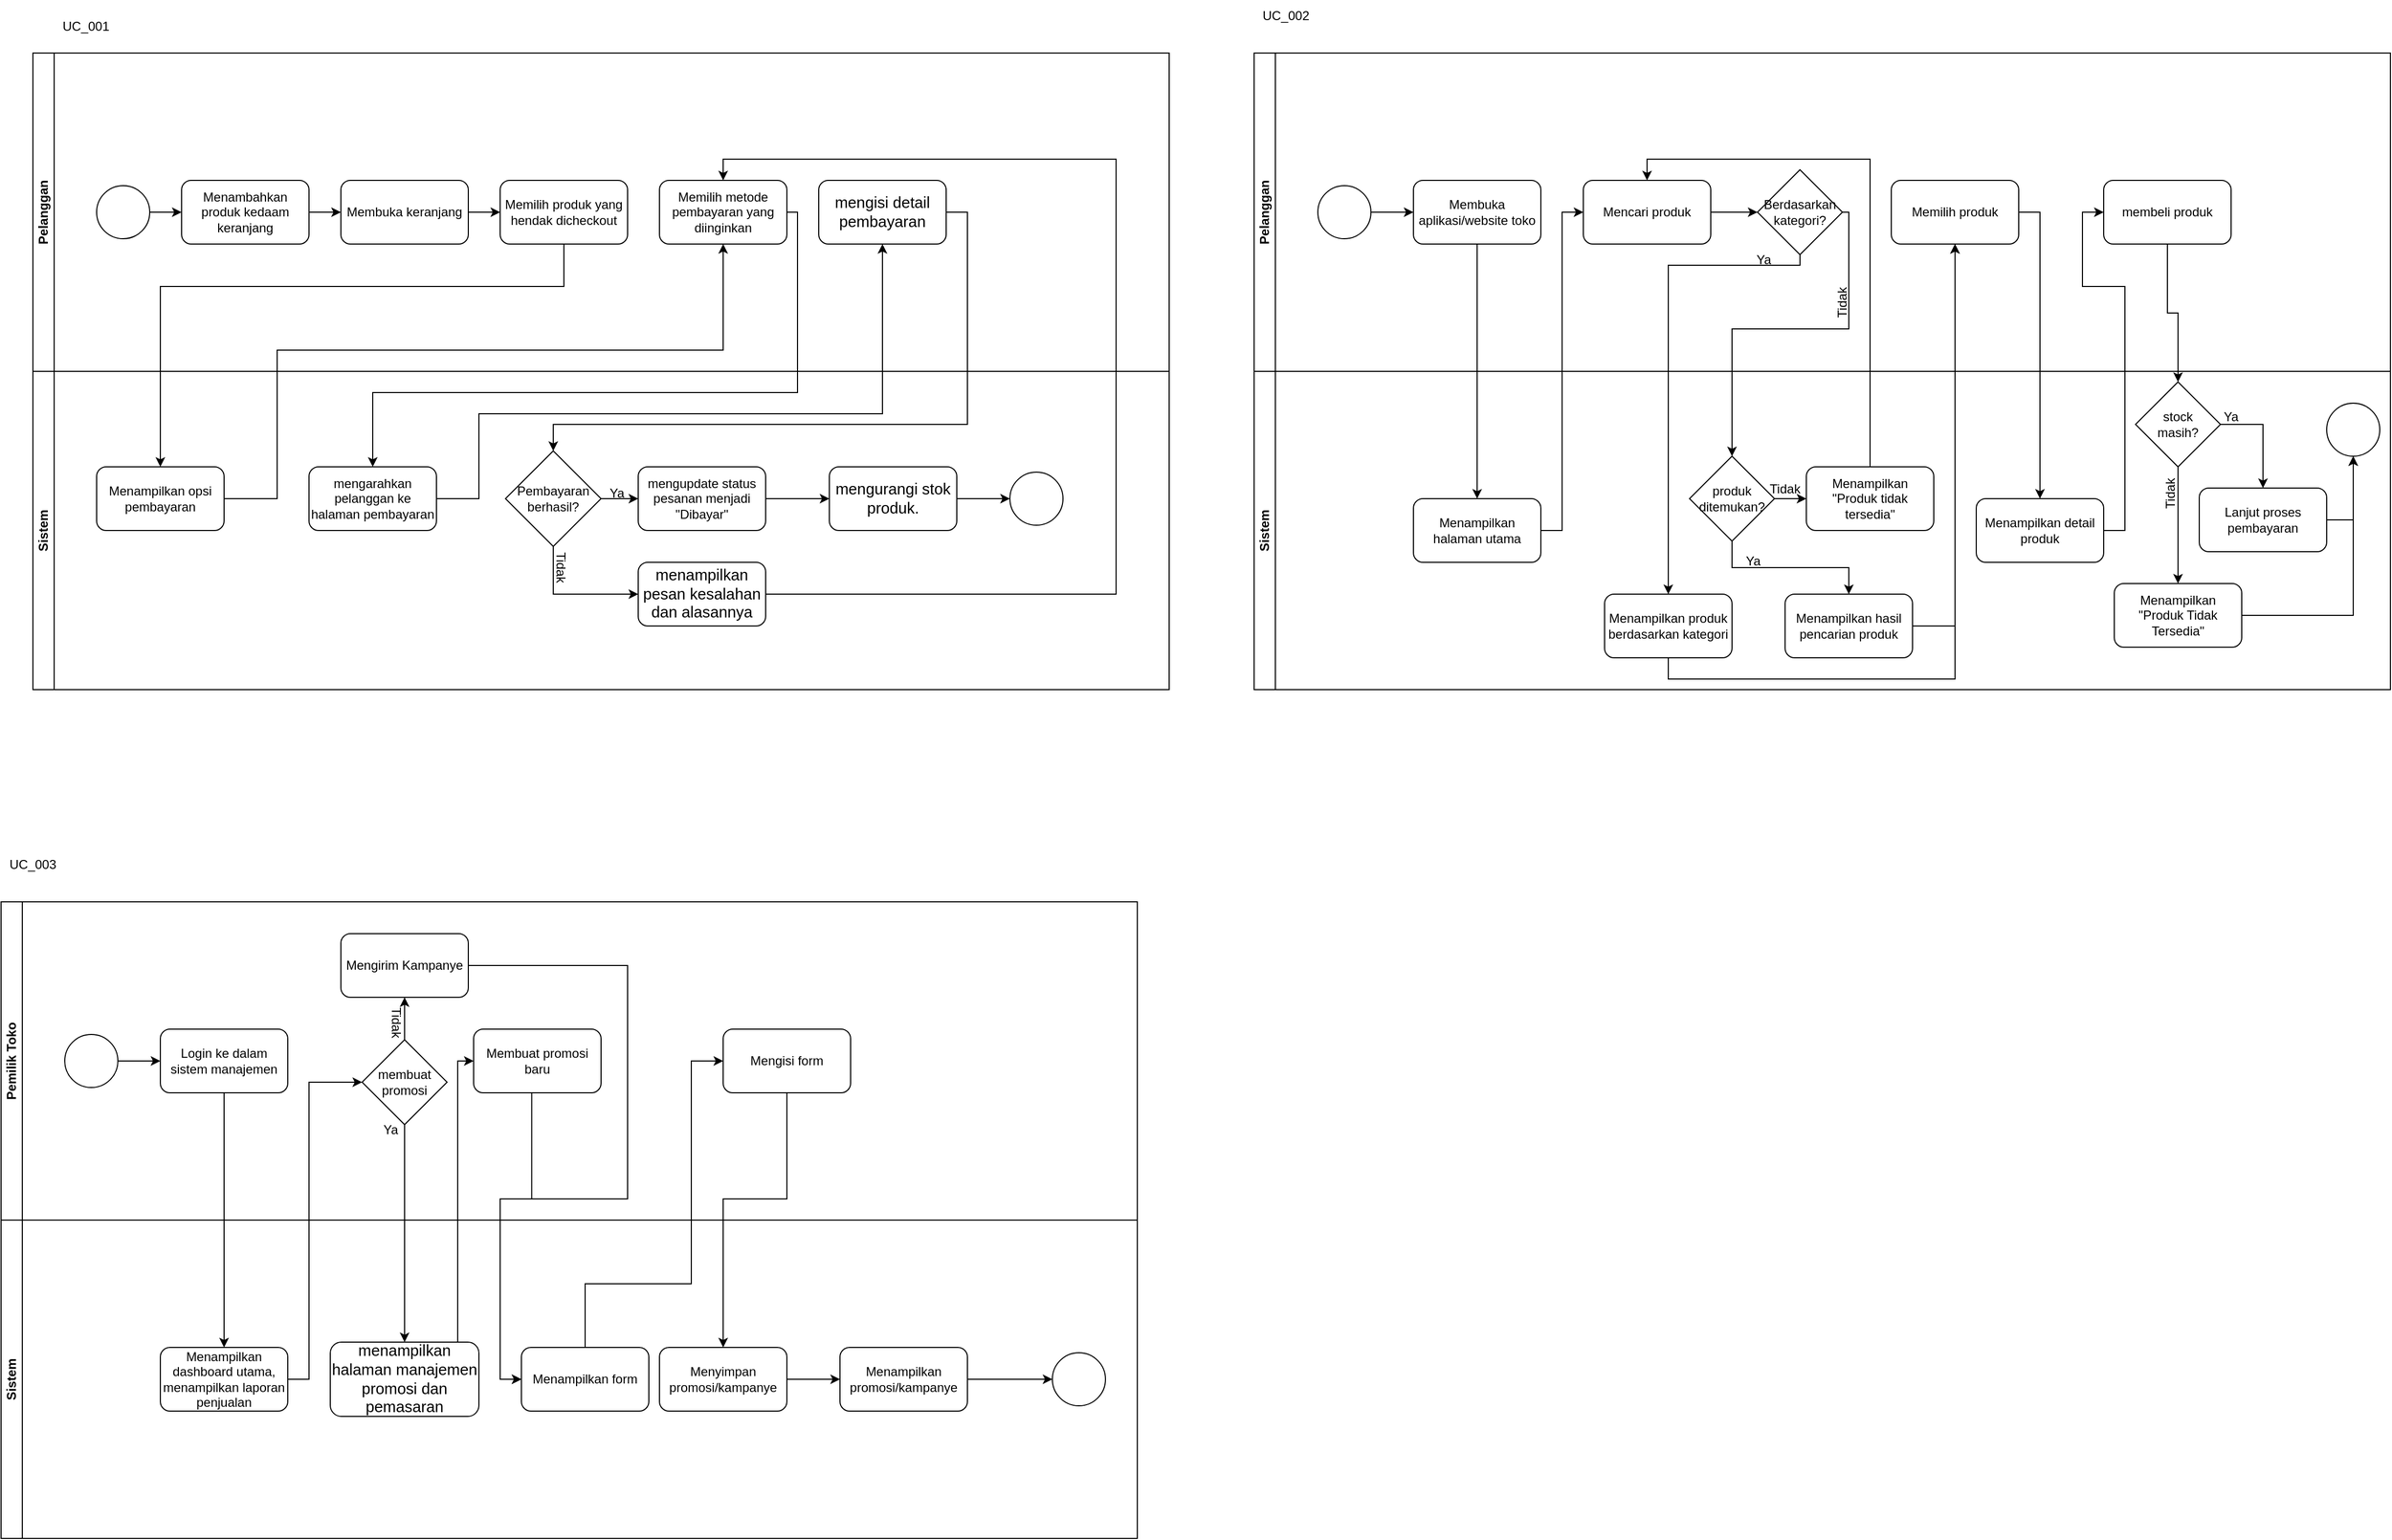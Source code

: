 <mxfile version="24.4.3" type="device">
  <diagram name="Page-1" id="6wHkApVpF3weF3vo88r7">
    <mxGraphModel dx="3677" dy="1530" grid="1" gridSize="10" guides="1" tooltips="1" connect="1" arrows="1" fold="1" page="1" pageScale="1" pageWidth="1169" pageHeight="827" math="0" shadow="0">
      <root>
        <mxCell id="0" />
        <mxCell id="1" parent="0" />
        <mxCell id="H2T5ADRmmQYOTi7OZn2W-5" value="Pelanggan" style="swimlane;startSize=20;horizontal=0;html=1;whiteSpace=wrap;" vertex="1" parent="1">
          <mxGeometry x="50" y="140" width="1070" height="300" as="geometry" />
        </mxCell>
        <mxCell id="H2T5ADRmmQYOTi7OZn2W-10" value="" style="edgeStyle=orthogonalEdgeStyle;rounded=0;orthogonalLoop=1;jettySize=auto;html=1;" edge="1" parent="H2T5ADRmmQYOTi7OZn2W-5" source="H2T5ADRmmQYOTi7OZn2W-8" target="H2T5ADRmmQYOTi7OZn2W-9">
          <mxGeometry relative="1" as="geometry" />
        </mxCell>
        <mxCell id="H2T5ADRmmQYOTi7OZn2W-8" value="" style="ellipse;whiteSpace=wrap;html=1;aspect=fixed;" vertex="1" parent="H2T5ADRmmQYOTi7OZn2W-5">
          <mxGeometry x="60" y="125" width="50" height="50" as="geometry" />
        </mxCell>
        <mxCell id="H2T5ADRmmQYOTi7OZn2W-12" value="" style="edgeStyle=orthogonalEdgeStyle;rounded=0;orthogonalLoop=1;jettySize=auto;html=1;" edge="1" parent="H2T5ADRmmQYOTi7OZn2W-5" source="H2T5ADRmmQYOTi7OZn2W-9" target="H2T5ADRmmQYOTi7OZn2W-11">
          <mxGeometry relative="1" as="geometry" />
        </mxCell>
        <mxCell id="H2T5ADRmmQYOTi7OZn2W-9" value="Menambahkan produk kedaam keranjang" style="rounded=1;whiteSpace=wrap;html=1;" vertex="1" parent="H2T5ADRmmQYOTi7OZn2W-5">
          <mxGeometry x="140" y="120" width="120" height="60" as="geometry" />
        </mxCell>
        <mxCell id="H2T5ADRmmQYOTi7OZn2W-14" value="" style="edgeStyle=orthogonalEdgeStyle;rounded=0;orthogonalLoop=1;jettySize=auto;html=1;" edge="1" parent="H2T5ADRmmQYOTi7OZn2W-5" source="H2T5ADRmmQYOTi7OZn2W-11" target="H2T5ADRmmQYOTi7OZn2W-13">
          <mxGeometry relative="1" as="geometry" />
        </mxCell>
        <mxCell id="H2T5ADRmmQYOTi7OZn2W-11" value="Membuka keranjang" style="rounded=1;whiteSpace=wrap;html=1;" vertex="1" parent="H2T5ADRmmQYOTi7OZn2W-5">
          <mxGeometry x="290" y="120" width="120" height="60" as="geometry" />
        </mxCell>
        <mxCell id="H2T5ADRmmQYOTi7OZn2W-13" value="Memilih produk yang hendak dicheckout" style="rounded=1;whiteSpace=wrap;html=1;" vertex="1" parent="H2T5ADRmmQYOTi7OZn2W-5">
          <mxGeometry x="440" y="120" width="120" height="60" as="geometry" />
        </mxCell>
        <mxCell id="H2T5ADRmmQYOTi7OZn2W-17" value="Memilih metode pembayaran yang diinginkan" style="rounded=1;whiteSpace=wrap;html=1;" vertex="1" parent="H2T5ADRmmQYOTi7OZn2W-5">
          <mxGeometry x="590" y="120" width="120" height="60" as="geometry" />
        </mxCell>
        <mxCell id="H2T5ADRmmQYOTi7OZn2W-21" value="&lt;span id=&quot;docs-internal-guid-9b19e1bd-7fff-b993-3846-7b5518c7848d&quot;&gt;&lt;span style=&quot;font-size: 11pt; font-family: Arial, sans-serif; background-color: transparent; font-variant-numeric: normal; font-variant-east-asian: normal; font-variant-alternates: normal; font-variant-position: normal; vertical-align: baseline; white-space-collapse: preserve;&quot;&gt;mengisi detail pembayaran&lt;/span&gt;&lt;/span&gt;" style="rounded=1;whiteSpace=wrap;html=1;" vertex="1" parent="H2T5ADRmmQYOTi7OZn2W-5">
          <mxGeometry x="740" y="120" width="120" height="60" as="geometry" />
        </mxCell>
        <mxCell id="H2T5ADRmmQYOTi7OZn2W-7" value="Sistem" style="swimlane;startSize=20;horizontal=0;html=1;whiteSpace=wrap;" vertex="1" parent="1">
          <mxGeometry x="50" y="440" width="1070" height="300" as="geometry" />
        </mxCell>
        <mxCell id="H2T5ADRmmQYOTi7OZn2W-15" value="Menampilkan opsi pembayaran" style="rounded=1;whiteSpace=wrap;html=1;" vertex="1" parent="H2T5ADRmmQYOTi7OZn2W-7">
          <mxGeometry x="60" y="90" width="120" height="60" as="geometry" />
        </mxCell>
        <mxCell id="H2T5ADRmmQYOTi7OZn2W-19" value="mengarahkan pelanggan ke halaman pembayaran" style="rounded=1;whiteSpace=wrap;html=1;" vertex="1" parent="H2T5ADRmmQYOTi7OZn2W-7">
          <mxGeometry x="260" y="90" width="120" height="60" as="geometry" />
        </mxCell>
        <mxCell id="H2T5ADRmmQYOTi7OZn2W-34" value="" style="edgeStyle=orthogonalEdgeStyle;rounded=0;orthogonalLoop=1;jettySize=auto;html=1;" edge="1" parent="H2T5ADRmmQYOTi7OZn2W-7" source="H2T5ADRmmQYOTi7OZn2W-23" target="H2T5ADRmmQYOTi7OZn2W-25">
          <mxGeometry relative="1" as="geometry" />
        </mxCell>
        <mxCell id="H2T5ADRmmQYOTi7OZn2W-39" style="edgeStyle=orthogonalEdgeStyle;rounded=0;orthogonalLoop=1;jettySize=auto;html=1;entryX=0;entryY=0.5;entryDx=0;entryDy=0;exitX=0.5;exitY=1;exitDx=0;exitDy=0;" edge="1" parent="H2T5ADRmmQYOTi7OZn2W-7" source="H2T5ADRmmQYOTi7OZn2W-23" target="H2T5ADRmmQYOTi7OZn2W-38">
          <mxGeometry relative="1" as="geometry" />
        </mxCell>
        <mxCell id="H2T5ADRmmQYOTi7OZn2W-23" value="Pembayaran berhasil?" style="rhombus;whiteSpace=wrap;html=1;" vertex="1" parent="H2T5ADRmmQYOTi7OZn2W-7">
          <mxGeometry x="445" y="75" width="90" height="90" as="geometry" />
        </mxCell>
        <mxCell id="H2T5ADRmmQYOTi7OZn2W-28" value="" style="edgeStyle=orthogonalEdgeStyle;rounded=0;orthogonalLoop=1;jettySize=auto;html=1;" edge="1" parent="H2T5ADRmmQYOTi7OZn2W-7" source="H2T5ADRmmQYOTi7OZn2W-25" target="H2T5ADRmmQYOTi7OZn2W-27">
          <mxGeometry relative="1" as="geometry" />
        </mxCell>
        <mxCell id="H2T5ADRmmQYOTi7OZn2W-25" value="mengupdate status pesanan menjadi &quot;Dibayar&quot;" style="rounded=1;whiteSpace=wrap;html=1;" vertex="1" parent="H2T5ADRmmQYOTi7OZn2W-7">
          <mxGeometry x="570" y="90" width="120" height="60" as="geometry" />
        </mxCell>
        <mxCell id="H2T5ADRmmQYOTi7OZn2W-37" value="" style="edgeStyle=orthogonalEdgeStyle;rounded=0;orthogonalLoop=1;jettySize=auto;html=1;" edge="1" parent="H2T5ADRmmQYOTi7OZn2W-7" source="H2T5ADRmmQYOTi7OZn2W-27" target="H2T5ADRmmQYOTi7OZn2W-36">
          <mxGeometry relative="1" as="geometry" />
        </mxCell>
        <mxCell id="H2T5ADRmmQYOTi7OZn2W-27" value="&lt;span id=&quot;docs-internal-guid-e2052c5d-7fff-58d7-9eba-d2a5817d502a&quot;&gt;&lt;span style=&quot;font-size: 11pt; font-family: Arial, sans-serif; background-color: transparent; font-variant-numeric: normal; font-variant-east-asian: normal; font-variant-alternates: normal; font-variant-position: normal; vertical-align: baseline; white-space-collapse: preserve;&quot;&gt;mengurangi stok produk.&lt;/span&gt;&lt;/span&gt;" style="rounded=1;whiteSpace=wrap;html=1;" vertex="1" parent="H2T5ADRmmQYOTi7OZn2W-7">
          <mxGeometry x="750" y="90" width="120" height="60" as="geometry" />
        </mxCell>
        <mxCell id="H2T5ADRmmQYOTi7OZn2W-36" value="" style="ellipse;whiteSpace=wrap;html=1;aspect=fixed;" vertex="1" parent="H2T5ADRmmQYOTi7OZn2W-7">
          <mxGeometry x="920" y="95" width="50" height="50" as="geometry" />
        </mxCell>
        <mxCell id="H2T5ADRmmQYOTi7OZn2W-38" value="&lt;span id=&quot;docs-internal-guid-edad2610-7fff-ef99-9dbd-07e9bb75fd2c&quot;&gt;&lt;span style=&quot;font-size: 11pt; font-family: Arial, sans-serif; background-color: transparent; font-variant-numeric: normal; font-variant-east-asian: normal; font-variant-alternates: normal; font-variant-position: normal; vertical-align: baseline; white-space-collapse: preserve;&quot;&gt;menampilkan pesan kesalahan dan alasannya&lt;/span&gt;&lt;/span&gt;" style="rounded=1;whiteSpace=wrap;html=1;" vertex="1" parent="H2T5ADRmmQYOTi7OZn2W-7">
          <mxGeometry x="570" y="180" width="120" height="60" as="geometry" />
        </mxCell>
        <mxCell id="H2T5ADRmmQYOTi7OZn2W-155" value="Ya" style="text;html=1;align=center;verticalAlign=middle;whiteSpace=wrap;rounded=0;" vertex="1" parent="H2T5ADRmmQYOTi7OZn2W-7">
          <mxGeometry x="520" y="110" width="60" height="10" as="geometry" />
        </mxCell>
        <mxCell id="H2T5ADRmmQYOTi7OZn2W-156" value="Tidak" style="text;html=1;align=center;verticalAlign=middle;whiteSpace=wrap;rounded=0;rotation=90;" vertex="1" parent="H2T5ADRmmQYOTi7OZn2W-7">
          <mxGeometry x="467" y="180" width="60" height="10" as="geometry" />
        </mxCell>
        <mxCell id="H2T5ADRmmQYOTi7OZn2W-16" style="edgeStyle=orthogonalEdgeStyle;rounded=0;orthogonalLoop=1;jettySize=auto;html=1;exitX=0.5;exitY=1;exitDx=0;exitDy=0;entryX=0.5;entryY=0;entryDx=0;entryDy=0;" edge="1" parent="1" source="H2T5ADRmmQYOTi7OZn2W-13" target="H2T5ADRmmQYOTi7OZn2W-15">
          <mxGeometry relative="1" as="geometry">
            <Array as="points">
              <mxPoint x="550" y="360" />
              <mxPoint x="170" y="360" />
            </Array>
          </mxGeometry>
        </mxCell>
        <mxCell id="H2T5ADRmmQYOTi7OZn2W-18" style="edgeStyle=orthogonalEdgeStyle;rounded=0;orthogonalLoop=1;jettySize=auto;html=1;entryX=0.5;entryY=1;entryDx=0;entryDy=0;" edge="1" parent="1" source="H2T5ADRmmQYOTi7OZn2W-15" target="H2T5ADRmmQYOTi7OZn2W-17">
          <mxGeometry relative="1" as="geometry">
            <Array as="points">
              <mxPoint x="280" y="560" />
              <mxPoint x="280" y="420" />
              <mxPoint x="700" y="420" />
            </Array>
          </mxGeometry>
        </mxCell>
        <mxCell id="H2T5ADRmmQYOTi7OZn2W-20" style="edgeStyle=orthogonalEdgeStyle;rounded=0;orthogonalLoop=1;jettySize=auto;html=1;entryX=0.5;entryY=0;entryDx=0;entryDy=0;exitX=1;exitY=0.5;exitDx=0;exitDy=0;" edge="1" parent="1" source="H2T5ADRmmQYOTi7OZn2W-17" target="H2T5ADRmmQYOTi7OZn2W-19">
          <mxGeometry relative="1" as="geometry">
            <Array as="points">
              <mxPoint x="770" y="290" />
              <mxPoint x="770" y="460" />
              <mxPoint x="370" y="460" />
            </Array>
          </mxGeometry>
        </mxCell>
        <mxCell id="H2T5ADRmmQYOTi7OZn2W-22" style="edgeStyle=orthogonalEdgeStyle;rounded=0;orthogonalLoop=1;jettySize=auto;html=1;entryX=0.5;entryY=1;entryDx=0;entryDy=0;exitX=1;exitY=0.5;exitDx=0;exitDy=0;" edge="1" parent="1" source="H2T5ADRmmQYOTi7OZn2W-19" target="H2T5ADRmmQYOTi7OZn2W-21">
          <mxGeometry relative="1" as="geometry">
            <Array as="points">
              <mxPoint x="470" y="560" />
              <mxPoint x="470" y="480" />
              <mxPoint x="850" y="480" />
            </Array>
          </mxGeometry>
        </mxCell>
        <mxCell id="H2T5ADRmmQYOTi7OZn2W-24" style="edgeStyle=orthogonalEdgeStyle;rounded=0;orthogonalLoop=1;jettySize=auto;html=1;entryX=0.5;entryY=0;entryDx=0;entryDy=0;exitX=1;exitY=0.5;exitDx=0;exitDy=0;" edge="1" parent="1" source="H2T5ADRmmQYOTi7OZn2W-21" target="H2T5ADRmmQYOTi7OZn2W-23">
          <mxGeometry relative="1" as="geometry">
            <Array as="points">
              <mxPoint x="930" y="290" />
              <mxPoint x="930" y="490" />
              <mxPoint x="540" y="490" />
            </Array>
          </mxGeometry>
        </mxCell>
        <mxCell id="H2T5ADRmmQYOTi7OZn2W-40" style="edgeStyle=orthogonalEdgeStyle;rounded=0;orthogonalLoop=1;jettySize=auto;html=1;entryX=0.5;entryY=0;entryDx=0;entryDy=0;" edge="1" parent="1" source="H2T5ADRmmQYOTi7OZn2W-38" target="H2T5ADRmmQYOTi7OZn2W-17">
          <mxGeometry relative="1" as="geometry">
            <Array as="points">
              <mxPoint x="1070" y="650" />
              <mxPoint x="1070" y="240" />
              <mxPoint x="700" y="240" />
            </Array>
          </mxGeometry>
        </mxCell>
        <mxCell id="H2T5ADRmmQYOTi7OZn2W-41" value="UC_001" style="text;html=1;align=center;verticalAlign=middle;whiteSpace=wrap;rounded=0;" vertex="1" parent="1">
          <mxGeometry x="70" y="100" width="60" height="30" as="geometry" />
        </mxCell>
        <mxCell id="H2T5ADRmmQYOTi7OZn2W-42" value="UC_002" style="text;html=1;align=center;verticalAlign=middle;whiteSpace=wrap;rounded=0;" vertex="1" parent="1">
          <mxGeometry x="1200" y="90" width="60" height="30" as="geometry" />
        </mxCell>
        <mxCell id="H2T5ADRmmQYOTi7OZn2W-71" value="" style="group" vertex="1" connectable="0" parent="1">
          <mxGeometry x="1200" y="140" width="1070" height="600" as="geometry" />
        </mxCell>
        <mxCell id="H2T5ADRmmQYOTi7OZn2W-43" value="Pelanggan" style="swimlane;startSize=20;horizontal=0;html=1;whiteSpace=wrap;" vertex="1" parent="H2T5ADRmmQYOTi7OZn2W-71">
          <mxGeometry width="1070" height="300" as="geometry" />
        </mxCell>
        <mxCell id="H2T5ADRmmQYOTi7OZn2W-82" value="" style="edgeStyle=orthogonalEdgeStyle;rounded=0;orthogonalLoop=1;jettySize=auto;html=1;" edge="1" parent="H2T5ADRmmQYOTi7OZn2W-43" source="H2T5ADRmmQYOTi7OZn2W-74" target="H2T5ADRmmQYOTi7OZn2W-81">
          <mxGeometry relative="1" as="geometry" />
        </mxCell>
        <mxCell id="H2T5ADRmmQYOTi7OZn2W-74" value="" style="ellipse;whiteSpace=wrap;html=1;aspect=fixed;" vertex="1" parent="H2T5ADRmmQYOTi7OZn2W-43">
          <mxGeometry x="60" y="125" width="50" height="50" as="geometry" />
        </mxCell>
        <mxCell id="H2T5ADRmmQYOTi7OZn2W-81" value="Membuka aplikasi/website toko" style="rounded=1;whiteSpace=wrap;html=1;" vertex="1" parent="H2T5ADRmmQYOTi7OZn2W-43">
          <mxGeometry x="150" y="120" width="120" height="60" as="geometry" />
        </mxCell>
        <mxCell id="H2T5ADRmmQYOTi7OZn2W-92" value="Mencari produk" style="rounded=1;whiteSpace=wrap;html=1;" vertex="1" parent="H2T5ADRmmQYOTi7OZn2W-43">
          <mxGeometry x="310" y="120" width="120" height="60" as="geometry" />
        </mxCell>
        <mxCell id="H2T5ADRmmQYOTi7OZn2W-94" value="Berdasarkan&lt;div&gt;kategori?&lt;/div&gt;" style="rhombus;whiteSpace=wrap;html=1;" vertex="1" parent="H2T5ADRmmQYOTi7OZn2W-43">
          <mxGeometry x="474" y="110" width="80" height="80" as="geometry" />
        </mxCell>
        <mxCell id="H2T5ADRmmQYOTi7OZn2W-95" style="edgeStyle=orthogonalEdgeStyle;rounded=0;orthogonalLoop=1;jettySize=auto;html=1;entryX=0;entryY=0.5;entryDx=0;entryDy=0;" edge="1" parent="H2T5ADRmmQYOTi7OZn2W-43" source="H2T5ADRmmQYOTi7OZn2W-92" target="H2T5ADRmmQYOTi7OZn2W-94">
          <mxGeometry relative="1" as="geometry" />
        </mxCell>
        <mxCell id="H2T5ADRmmQYOTi7OZn2W-101" value="Memilih produk" style="rounded=1;whiteSpace=wrap;html=1;" vertex="1" parent="H2T5ADRmmQYOTi7OZn2W-43">
          <mxGeometry x="600" y="120" width="120" height="60" as="geometry" />
        </mxCell>
        <mxCell id="H2T5ADRmmQYOTi7OZn2W-109" value="membeli produk" style="rounded=1;whiteSpace=wrap;html=1;" vertex="1" parent="H2T5ADRmmQYOTi7OZn2W-43">
          <mxGeometry x="800" y="120" width="120" height="60" as="geometry" />
        </mxCell>
        <mxCell id="H2T5ADRmmQYOTi7OZn2W-159" value="Tidak" style="text;html=1;align=center;verticalAlign=middle;whiteSpace=wrap;rounded=0;rotation=-90;" vertex="1" parent="H2T5ADRmmQYOTi7OZn2W-43">
          <mxGeometry x="524" y="230" width="60" height="10" as="geometry" />
        </mxCell>
        <mxCell id="H2T5ADRmmQYOTi7OZn2W-160" value="Ya" style="text;html=1;align=center;verticalAlign=middle;whiteSpace=wrap;rounded=0;" vertex="1" parent="H2T5ADRmmQYOTi7OZn2W-43">
          <mxGeometry x="450" y="190" width="60" height="10" as="geometry" />
        </mxCell>
        <mxCell id="H2T5ADRmmQYOTi7OZn2W-53" value="Sistem" style="swimlane;startSize=20;horizontal=0;html=1;whiteSpace=wrap;" vertex="1" parent="H2T5ADRmmQYOTi7OZn2W-71">
          <mxGeometry y="300" width="1070" height="300" as="geometry" />
        </mxCell>
        <mxCell id="H2T5ADRmmQYOTi7OZn2W-83" value="Menampilkan halaman utama" style="rounded=1;whiteSpace=wrap;html=1;" vertex="1" parent="H2T5ADRmmQYOTi7OZn2W-53">
          <mxGeometry x="150" y="120" width="120" height="60" as="geometry" />
        </mxCell>
        <mxCell id="H2T5ADRmmQYOTi7OZn2W-97" value="Menampilkan produk berdasarkan kategori" style="rounded=1;whiteSpace=wrap;html=1;" vertex="1" parent="H2T5ADRmmQYOTi7OZn2W-53">
          <mxGeometry x="330" y="210" width="120" height="60" as="geometry" />
        </mxCell>
        <mxCell id="H2T5ADRmmQYOTi7OZn2W-99" value="Menampilkan hasil pencarian produk" style="rounded=1;whiteSpace=wrap;html=1;" vertex="1" parent="H2T5ADRmmQYOTi7OZn2W-53">
          <mxGeometry x="500" y="210" width="120" height="60" as="geometry" />
        </mxCell>
        <mxCell id="H2T5ADRmmQYOTi7OZn2W-107" value="Menampilkan detail produk" style="rounded=1;whiteSpace=wrap;html=1;" vertex="1" parent="H2T5ADRmmQYOTi7OZn2W-53">
          <mxGeometry x="680" y="120" width="120" height="60" as="geometry" />
        </mxCell>
        <mxCell id="H2T5ADRmmQYOTi7OZn2W-112" style="edgeStyle=orthogonalEdgeStyle;rounded=0;orthogonalLoop=1;jettySize=auto;html=1;exitX=0.5;exitY=1;exitDx=0;exitDy=0;" edge="1" parent="H2T5ADRmmQYOTi7OZn2W-53" source="H2T5ADRmmQYOTi7OZn2W-111" target="H2T5ADRmmQYOTi7OZn2W-99">
          <mxGeometry relative="1" as="geometry" />
        </mxCell>
        <mxCell id="H2T5ADRmmQYOTi7OZn2W-114" value="" style="edgeStyle=orthogonalEdgeStyle;rounded=0;orthogonalLoop=1;jettySize=auto;html=1;entryX=0;entryY=0.5;entryDx=0;entryDy=0;" edge="1" parent="H2T5ADRmmQYOTi7OZn2W-53" source="H2T5ADRmmQYOTi7OZn2W-111" target="H2T5ADRmmQYOTi7OZn2W-113">
          <mxGeometry relative="1" as="geometry" />
        </mxCell>
        <mxCell id="H2T5ADRmmQYOTi7OZn2W-111" value="produk&lt;div&gt;ditemukan?&lt;/div&gt;" style="rhombus;whiteSpace=wrap;html=1;" vertex="1" parent="H2T5ADRmmQYOTi7OZn2W-53">
          <mxGeometry x="410" y="80" width="80" height="80" as="geometry" />
        </mxCell>
        <mxCell id="H2T5ADRmmQYOTi7OZn2W-113" value="Menampilkan&lt;div&gt;&quot;Produk tidak tersedia&quot;&lt;/div&gt;" style="rounded=1;whiteSpace=wrap;html=1;" vertex="1" parent="H2T5ADRmmQYOTi7OZn2W-53">
          <mxGeometry x="520" y="90" width="120" height="60" as="geometry" />
        </mxCell>
        <mxCell id="H2T5ADRmmQYOTi7OZn2W-120" value="" style="edgeStyle=orthogonalEdgeStyle;rounded=0;orthogonalLoop=1;jettySize=auto;html=1;" edge="1" parent="H2T5ADRmmQYOTi7OZn2W-53" source="H2T5ADRmmQYOTi7OZn2W-117" target="H2T5ADRmmQYOTi7OZn2W-119">
          <mxGeometry relative="1" as="geometry" />
        </mxCell>
        <mxCell id="H2T5ADRmmQYOTi7OZn2W-122" style="edgeStyle=orthogonalEdgeStyle;rounded=0;orthogonalLoop=1;jettySize=auto;html=1;entryX=0.5;entryY=0;entryDx=0;entryDy=0;exitX=1;exitY=0.5;exitDx=0;exitDy=0;" edge="1" parent="H2T5ADRmmQYOTi7OZn2W-53" source="H2T5ADRmmQYOTi7OZn2W-117" target="H2T5ADRmmQYOTi7OZn2W-121">
          <mxGeometry relative="1" as="geometry" />
        </mxCell>
        <mxCell id="H2T5ADRmmQYOTi7OZn2W-117" value="stock&lt;div&gt;masih?&lt;/div&gt;" style="rhombus;whiteSpace=wrap;html=1;" vertex="1" parent="H2T5ADRmmQYOTi7OZn2W-53">
          <mxGeometry x="830" y="10" width="80" height="80" as="geometry" />
        </mxCell>
        <mxCell id="H2T5ADRmmQYOTi7OZn2W-125" style="edgeStyle=orthogonalEdgeStyle;rounded=0;orthogonalLoop=1;jettySize=auto;html=1;entryX=0.5;entryY=1;entryDx=0;entryDy=0;" edge="1" parent="H2T5ADRmmQYOTi7OZn2W-53" source="H2T5ADRmmQYOTi7OZn2W-119" target="H2T5ADRmmQYOTi7OZn2W-123">
          <mxGeometry relative="1" as="geometry" />
        </mxCell>
        <mxCell id="H2T5ADRmmQYOTi7OZn2W-119" value="Menampilkan&lt;div&gt;&quot;Produk Tidak Tersedia&quot;&lt;/div&gt;" style="rounded=1;whiteSpace=wrap;html=1;" vertex="1" parent="H2T5ADRmmQYOTi7OZn2W-53">
          <mxGeometry x="810" y="200" width="120" height="60" as="geometry" />
        </mxCell>
        <mxCell id="H2T5ADRmmQYOTi7OZn2W-124" style="edgeStyle=orthogonalEdgeStyle;rounded=0;orthogonalLoop=1;jettySize=auto;html=1;entryX=0.5;entryY=1;entryDx=0;entryDy=0;exitX=1;exitY=0.5;exitDx=0;exitDy=0;" edge="1" parent="H2T5ADRmmQYOTi7OZn2W-53" source="H2T5ADRmmQYOTi7OZn2W-121" target="H2T5ADRmmQYOTi7OZn2W-123">
          <mxGeometry relative="1" as="geometry" />
        </mxCell>
        <mxCell id="H2T5ADRmmQYOTi7OZn2W-121" value="Lanjut proses pembayaran" style="rounded=1;whiteSpace=wrap;html=1;" vertex="1" parent="H2T5ADRmmQYOTi7OZn2W-53">
          <mxGeometry x="890" y="110" width="120" height="60" as="geometry" />
        </mxCell>
        <mxCell id="H2T5ADRmmQYOTi7OZn2W-123" value="" style="ellipse;whiteSpace=wrap;html=1;aspect=fixed;" vertex="1" parent="H2T5ADRmmQYOTi7OZn2W-53">
          <mxGeometry x="1010" y="30" width="50" height="50" as="geometry" />
        </mxCell>
        <mxCell id="H2T5ADRmmQYOTi7OZn2W-157" value="Ya" style="text;html=1;align=center;verticalAlign=middle;whiteSpace=wrap;rounded=0;" vertex="1" parent="H2T5ADRmmQYOTi7OZn2W-53">
          <mxGeometry x="440" y="174" width="60" height="10" as="geometry" />
        </mxCell>
        <mxCell id="H2T5ADRmmQYOTi7OZn2W-158" value="Tidak" style="text;html=1;align=center;verticalAlign=middle;whiteSpace=wrap;rounded=0;rotation=0;" vertex="1" parent="H2T5ADRmmQYOTi7OZn2W-53">
          <mxGeometry x="470" y="106" width="60" height="10" as="geometry" />
        </mxCell>
        <mxCell id="H2T5ADRmmQYOTi7OZn2W-162" value="Ya" style="text;html=1;align=center;verticalAlign=middle;whiteSpace=wrap;rounded=0;" vertex="1" parent="H2T5ADRmmQYOTi7OZn2W-53">
          <mxGeometry x="890" y="38" width="60" height="10" as="geometry" />
        </mxCell>
        <mxCell id="H2T5ADRmmQYOTi7OZn2W-163" value="Tidak" style="text;html=1;align=center;verticalAlign=middle;whiteSpace=wrap;rounded=0;rotation=-90;" vertex="1" parent="H2T5ADRmmQYOTi7OZn2W-53">
          <mxGeometry x="833" y="110" width="60" height="10" as="geometry" />
        </mxCell>
        <mxCell id="H2T5ADRmmQYOTi7OZn2W-84" style="edgeStyle=orthogonalEdgeStyle;rounded=0;orthogonalLoop=1;jettySize=auto;html=1;" edge="1" parent="H2T5ADRmmQYOTi7OZn2W-71" source="H2T5ADRmmQYOTi7OZn2W-81" target="H2T5ADRmmQYOTi7OZn2W-83">
          <mxGeometry relative="1" as="geometry" />
        </mxCell>
        <mxCell id="H2T5ADRmmQYOTi7OZn2W-93" style="edgeStyle=orthogonalEdgeStyle;rounded=0;orthogonalLoop=1;jettySize=auto;html=1;entryX=0;entryY=0.5;entryDx=0;entryDy=0;" edge="1" parent="H2T5ADRmmQYOTi7OZn2W-71" source="H2T5ADRmmQYOTi7OZn2W-83" target="H2T5ADRmmQYOTi7OZn2W-92">
          <mxGeometry relative="1" as="geometry" />
        </mxCell>
        <mxCell id="H2T5ADRmmQYOTi7OZn2W-98" style="edgeStyle=orthogonalEdgeStyle;rounded=0;orthogonalLoop=1;jettySize=auto;html=1;entryX=0.5;entryY=0;entryDx=0;entryDy=0;exitX=0.5;exitY=1;exitDx=0;exitDy=0;" edge="1" parent="H2T5ADRmmQYOTi7OZn2W-71" source="H2T5ADRmmQYOTi7OZn2W-94" target="H2T5ADRmmQYOTi7OZn2W-97">
          <mxGeometry relative="1" as="geometry">
            <Array as="points">
              <mxPoint x="514" y="200" />
              <mxPoint x="390" y="200" />
            </Array>
          </mxGeometry>
        </mxCell>
        <mxCell id="H2T5ADRmmQYOTi7OZn2W-100" style="edgeStyle=orthogonalEdgeStyle;rounded=0;orthogonalLoop=1;jettySize=auto;html=1;exitX=1;exitY=0.5;exitDx=0;exitDy=0;entryX=0.5;entryY=0;entryDx=0;entryDy=0;" edge="1" parent="H2T5ADRmmQYOTi7OZn2W-71" source="H2T5ADRmmQYOTi7OZn2W-94" target="H2T5ADRmmQYOTi7OZn2W-111">
          <mxGeometry relative="1" as="geometry">
            <mxPoint x="600" y="350" as="targetPoint" />
            <Array as="points">
              <mxPoint x="560" y="150" />
              <mxPoint x="560" y="260" />
              <mxPoint x="450" y="260" />
            </Array>
          </mxGeometry>
        </mxCell>
        <mxCell id="H2T5ADRmmQYOTi7OZn2W-102" style="edgeStyle=orthogonalEdgeStyle;rounded=0;orthogonalLoop=1;jettySize=auto;html=1;entryX=0.5;entryY=1;entryDx=0;entryDy=0;exitX=1;exitY=0.5;exitDx=0;exitDy=0;" edge="1" parent="H2T5ADRmmQYOTi7OZn2W-71" source="H2T5ADRmmQYOTi7OZn2W-99" target="H2T5ADRmmQYOTi7OZn2W-101">
          <mxGeometry relative="1" as="geometry" />
        </mxCell>
        <mxCell id="H2T5ADRmmQYOTi7OZn2W-103" style="edgeStyle=orthogonalEdgeStyle;rounded=0;orthogonalLoop=1;jettySize=auto;html=1;entryX=0.5;entryY=1;entryDx=0;entryDy=0;exitX=0.5;exitY=1;exitDx=0;exitDy=0;" edge="1" parent="H2T5ADRmmQYOTi7OZn2W-71" source="H2T5ADRmmQYOTi7OZn2W-97" target="H2T5ADRmmQYOTi7OZn2W-101">
          <mxGeometry relative="1" as="geometry" />
        </mxCell>
        <mxCell id="H2T5ADRmmQYOTi7OZn2W-108" style="edgeStyle=orthogonalEdgeStyle;rounded=0;orthogonalLoop=1;jettySize=auto;html=1;entryX=0.5;entryY=0;entryDx=0;entryDy=0;exitX=1;exitY=0.5;exitDx=0;exitDy=0;" edge="1" parent="H2T5ADRmmQYOTi7OZn2W-71" source="H2T5ADRmmQYOTi7OZn2W-101" target="H2T5ADRmmQYOTi7OZn2W-107">
          <mxGeometry relative="1" as="geometry" />
        </mxCell>
        <mxCell id="H2T5ADRmmQYOTi7OZn2W-115" style="edgeStyle=orthogonalEdgeStyle;rounded=0;orthogonalLoop=1;jettySize=auto;html=1;entryX=0.5;entryY=0;entryDx=0;entryDy=0;" edge="1" parent="H2T5ADRmmQYOTi7OZn2W-71" source="H2T5ADRmmQYOTi7OZn2W-113" target="H2T5ADRmmQYOTi7OZn2W-92">
          <mxGeometry relative="1" as="geometry">
            <Array as="points">
              <mxPoint x="580" y="100" />
              <mxPoint x="370" y="100" />
            </Array>
          </mxGeometry>
        </mxCell>
        <mxCell id="H2T5ADRmmQYOTi7OZn2W-116" style="edgeStyle=orthogonalEdgeStyle;rounded=0;orthogonalLoop=1;jettySize=auto;html=1;entryX=0;entryY=0.5;entryDx=0;entryDy=0;exitX=1;exitY=0.5;exitDx=0;exitDy=0;" edge="1" parent="H2T5ADRmmQYOTi7OZn2W-71" source="H2T5ADRmmQYOTi7OZn2W-107" target="H2T5ADRmmQYOTi7OZn2W-109">
          <mxGeometry relative="1" as="geometry">
            <Array as="points">
              <mxPoint x="820" y="450" />
              <mxPoint x="820" y="220" />
              <mxPoint x="780" y="220" />
              <mxPoint x="780" y="150" />
            </Array>
          </mxGeometry>
        </mxCell>
        <mxCell id="H2T5ADRmmQYOTi7OZn2W-118" style="edgeStyle=orthogonalEdgeStyle;rounded=0;orthogonalLoop=1;jettySize=auto;html=1;entryX=0.5;entryY=0;entryDx=0;entryDy=0;" edge="1" parent="H2T5ADRmmQYOTi7OZn2W-71" source="H2T5ADRmmQYOTi7OZn2W-109" target="H2T5ADRmmQYOTi7OZn2W-117">
          <mxGeometry relative="1" as="geometry" />
        </mxCell>
        <mxCell id="H2T5ADRmmQYOTi7OZn2W-75" value="UC_003" style="text;html=1;align=center;verticalAlign=middle;whiteSpace=wrap;rounded=0;" vertex="1" parent="1">
          <mxGeometry x="20" y="890" width="60" height="30" as="geometry" />
        </mxCell>
        <mxCell id="H2T5ADRmmQYOTi7OZn2W-76" value="" style="group" vertex="1" connectable="0" parent="1">
          <mxGeometry x="20" y="940" width="1070" height="600" as="geometry" />
        </mxCell>
        <mxCell id="H2T5ADRmmQYOTi7OZn2W-77" value="Pemilik Toko" style="swimlane;startSize=20;horizontal=0;html=1;whiteSpace=wrap;" vertex="1" parent="H2T5ADRmmQYOTi7OZn2W-76">
          <mxGeometry width="1070" height="300" as="geometry" />
        </mxCell>
        <mxCell id="H2T5ADRmmQYOTi7OZn2W-127" value="" style="edgeStyle=orthogonalEdgeStyle;rounded=0;orthogonalLoop=1;jettySize=auto;html=1;" edge="1" parent="H2T5ADRmmQYOTi7OZn2W-77" source="H2T5ADRmmQYOTi7OZn2W-79" target="H2T5ADRmmQYOTi7OZn2W-126">
          <mxGeometry relative="1" as="geometry" />
        </mxCell>
        <mxCell id="H2T5ADRmmQYOTi7OZn2W-79" value="" style="ellipse;whiteSpace=wrap;html=1;aspect=fixed;" vertex="1" parent="H2T5ADRmmQYOTi7OZn2W-77">
          <mxGeometry x="60" y="125" width="50" height="50" as="geometry" />
        </mxCell>
        <mxCell id="H2T5ADRmmQYOTi7OZn2W-126" value="Login ke dalam sistem manajemen" style="rounded=1;whiteSpace=wrap;html=1;" vertex="1" parent="H2T5ADRmmQYOTi7OZn2W-77">
          <mxGeometry x="150" y="120" width="120" height="60" as="geometry" />
        </mxCell>
        <mxCell id="H2T5ADRmmQYOTi7OZn2W-136" value="Membuat promosi baru" style="rounded=1;whiteSpace=wrap;html=1;" vertex="1" parent="H2T5ADRmmQYOTi7OZn2W-77">
          <mxGeometry x="445" y="120" width="120" height="60" as="geometry" />
        </mxCell>
        <mxCell id="H2T5ADRmmQYOTi7OZn2W-140" value="Mengisi form" style="rounded=1;whiteSpace=wrap;html=1;" vertex="1" parent="H2T5ADRmmQYOTi7OZn2W-77">
          <mxGeometry x="680" y="120" width="120" height="60" as="geometry" />
        </mxCell>
        <mxCell id="H2T5ADRmmQYOTi7OZn2W-151" style="edgeStyle=orthogonalEdgeStyle;rounded=0;orthogonalLoop=1;jettySize=auto;html=1;entryX=0.5;entryY=1;entryDx=0;entryDy=0;" edge="1" parent="H2T5ADRmmQYOTi7OZn2W-77" source="H2T5ADRmmQYOTi7OZn2W-146" target="H2T5ADRmmQYOTi7OZn2W-164">
          <mxGeometry relative="1" as="geometry">
            <mxPoint x="380" y="110" as="targetPoint" />
          </mxGeometry>
        </mxCell>
        <mxCell id="H2T5ADRmmQYOTi7OZn2W-146" value="membuat promosi" style="rhombus;whiteSpace=wrap;html=1;" vertex="1" parent="H2T5ADRmmQYOTi7OZn2W-77">
          <mxGeometry x="340" y="130" width="80" height="80" as="geometry" />
        </mxCell>
        <mxCell id="H2T5ADRmmQYOTi7OZn2W-164" value="Mengirim Kampanye" style="rounded=1;whiteSpace=wrap;html=1;" vertex="1" parent="H2T5ADRmmQYOTi7OZn2W-77">
          <mxGeometry x="320" y="30" width="120" height="60" as="geometry" />
        </mxCell>
        <mxCell id="H2T5ADRmmQYOTi7OZn2W-165" value="Ya" style="text;html=1;align=center;verticalAlign=middle;whiteSpace=wrap;rounded=0;" vertex="1" parent="H2T5ADRmmQYOTi7OZn2W-77">
          <mxGeometry x="337" y="210" width="60" height="10" as="geometry" />
        </mxCell>
        <mxCell id="H2T5ADRmmQYOTi7OZn2W-166" value="Tidak" style="text;html=1;align=center;verticalAlign=middle;whiteSpace=wrap;rounded=0;rotation=90;" vertex="1" parent="H2T5ADRmmQYOTi7OZn2W-77">
          <mxGeometry x="342" y="109" width="60" height="10" as="geometry" />
        </mxCell>
        <mxCell id="H2T5ADRmmQYOTi7OZn2W-78" value="Sistem" style="swimlane;startSize=20;horizontal=0;html=1;whiteSpace=wrap;" vertex="1" parent="H2T5ADRmmQYOTi7OZn2W-76">
          <mxGeometry y="300" width="1070" height="300" as="geometry" />
        </mxCell>
        <mxCell id="H2T5ADRmmQYOTi7OZn2W-128" value="Menampilkan dashboard utama,&lt;div&gt;menampilkan laporan penjualan&lt;/div&gt;" style="rounded=1;whiteSpace=wrap;html=1;" vertex="1" parent="H2T5ADRmmQYOTi7OZn2W-78">
          <mxGeometry x="150" y="120" width="120" height="60" as="geometry" />
        </mxCell>
        <mxCell id="H2T5ADRmmQYOTi7OZn2W-134" value="&lt;span id=&quot;docs-internal-guid-b8fdb9f1-7fff-b2ff-39a4-0fb345829369&quot;&gt;&lt;span style=&quot;font-size: 11pt; font-family: Arial, sans-serif; background-color: transparent; font-variant-numeric: normal; font-variant-east-asian: normal; font-variant-alternates: normal; font-variant-position: normal; vertical-align: baseline; white-space-collapse: preserve;&quot;&gt;menampilkan halaman manajemen promosi dan pemasaran&lt;/span&gt;&lt;/span&gt;" style="rounded=1;whiteSpace=wrap;html=1;" vertex="1" parent="H2T5ADRmmQYOTi7OZn2W-78">
          <mxGeometry x="310" y="115" width="140" height="70" as="geometry" />
        </mxCell>
        <mxCell id="H2T5ADRmmQYOTi7OZn2W-137" value="Menampilkan form" style="rounded=1;whiteSpace=wrap;html=1;" vertex="1" parent="H2T5ADRmmQYOTi7OZn2W-78">
          <mxGeometry x="490" y="120" width="120" height="60" as="geometry" />
        </mxCell>
        <mxCell id="H2T5ADRmmQYOTi7OZn2W-145" value="" style="edgeStyle=orthogonalEdgeStyle;rounded=0;orthogonalLoop=1;jettySize=auto;html=1;" edge="1" parent="H2T5ADRmmQYOTi7OZn2W-78" source="H2T5ADRmmQYOTi7OZn2W-142" target="H2T5ADRmmQYOTi7OZn2W-144">
          <mxGeometry relative="1" as="geometry" />
        </mxCell>
        <mxCell id="H2T5ADRmmQYOTi7OZn2W-142" value="Menyimpan promosi/kampanye" style="rounded=1;whiteSpace=wrap;html=1;" vertex="1" parent="H2T5ADRmmQYOTi7OZn2W-78">
          <mxGeometry x="620" y="120" width="120" height="60" as="geometry" />
        </mxCell>
        <mxCell id="H2T5ADRmmQYOTi7OZn2W-154" value="" style="edgeStyle=orthogonalEdgeStyle;rounded=0;orthogonalLoop=1;jettySize=auto;html=1;" edge="1" parent="H2T5ADRmmQYOTi7OZn2W-78" source="H2T5ADRmmQYOTi7OZn2W-144" target="H2T5ADRmmQYOTi7OZn2W-153">
          <mxGeometry relative="1" as="geometry" />
        </mxCell>
        <mxCell id="H2T5ADRmmQYOTi7OZn2W-144" value="Menampilkan promosi/kampanye" style="rounded=1;whiteSpace=wrap;html=1;" vertex="1" parent="H2T5ADRmmQYOTi7OZn2W-78">
          <mxGeometry x="790" y="120" width="120" height="60" as="geometry" />
        </mxCell>
        <mxCell id="H2T5ADRmmQYOTi7OZn2W-153" value="" style="ellipse;whiteSpace=wrap;html=1;aspect=fixed;" vertex="1" parent="H2T5ADRmmQYOTi7OZn2W-78">
          <mxGeometry x="990" y="125" width="50" height="50" as="geometry" />
        </mxCell>
        <mxCell id="H2T5ADRmmQYOTi7OZn2W-129" style="edgeStyle=orthogonalEdgeStyle;rounded=0;orthogonalLoop=1;jettySize=auto;html=1;entryX=0.5;entryY=0;entryDx=0;entryDy=0;" edge="1" parent="H2T5ADRmmQYOTi7OZn2W-76" source="H2T5ADRmmQYOTi7OZn2W-126" target="H2T5ADRmmQYOTi7OZn2W-128">
          <mxGeometry relative="1" as="geometry" />
        </mxCell>
        <mxCell id="H2T5ADRmmQYOTi7OZn2W-133" style="edgeStyle=orthogonalEdgeStyle;rounded=0;orthogonalLoop=1;jettySize=auto;html=1;entryX=0;entryY=0.5;entryDx=0;entryDy=0;" edge="1" parent="H2T5ADRmmQYOTi7OZn2W-76" source="H2T5ADRmmQYOTi7OZn2W-128" target="H2T5ADRmmQYOTi7OZn2W-146">
          <mxGeometry relative="1" as="geometry">
            <mxPoint x="300" y="150.0" as="targetPoint" />
            <Array as="points">
              <mxPoint x="290" y="450" />
              <mxPoint x="290" y="170" />
            </Array>
          </mxGeometry>
        </mxCell>
        <mxCell id="H2T5ADRmmQYOTi7OZn2W-135" style="edgeStyle=orthogonalEdgeStyle;rounded=0;orthogonalLoop=1;jettySize=auto;html=1;entryX=0.5;entryY=0;entryDx=0;entryDy=0;exitX=0.5;exitY=1;exitDx=0;exitDy=0;" edge="1" parent="H2T5ADRmmQYOTi7OZn2W-76" source="H2T5ADRmmQYOTi7OZn2W-146" target="H2T5ADRmmQYOTi7OZn2W-134">
          <mxGeometry relative="1" as="geometry">
            <mxPoint x="385" y="230.0" as="sourcePoint" />
          </mxGeometry>
        </mxCell>
        <mxCell id="H2T5ADRmmQYOTi7OZn2W-138" style="edgeStyle=orthogonalEdgeStyle;rounded=0;orthogonalLoop=1;jettySize=auto;html=1;entryX=0;entryY=0.5;entryDx=0;entryDy=0;" edge="1" parent="H2T5ADRmmQYOTi7OZn2W-76" source="H2T5ADRmmQYOTi7OZn2W-134" target="H2T5ADRmmQYOTi7OZn2W-136">
          <mxGeometry relative="1" as="geometry">
            <Array as="points">
              <mxPoint x="430" y="150" />
            </Array>
          </mxGeometry>
        </mxCell>
        <mxCell id="H2T5ADRmmQYOTi7OZn2W-139" style="edgeStyle=orthogonalEdgeStyle;rounded=0;orthogonalLoop=1;jettySize=auto;html=1;entryX=0;entryY=0.5;entryDx=0;entryDy=0;exitX=0.456;exitY=0.999;exitDx=0;exitDy=0;exitPerimeter=0;" edge="1" parent="H2T5ADRmmQYOTi7OZn2W-76" source="H2T5ADRmmQYOTi7OZn2W-136" target="H2T5ADRmmQYOTi7OZn2W-137">
          <mxGeometry relative="1" as="geometry">
            <Array as="points">
              <mxPoint x="500" y="280" />
              <mxPoint x="470" y="280" />
              <mxPoint x="470" y="450" />
            </Array>
          </mxGeometry>
        </mxCell>
        <mxCell id="H2T5ADRmmQYOTi7OZn2W-141" style="edgeStyle=orthogonalEdgeStyle;rounded=0;orthogonalLoop=1;jettySize=auto;html=1;entryX=0;entryY=0.5;entryDx=0;entryDy=0;exitX=0.5;exitY=0;exitDx=0;exitDy=0;" edge="1" parent="H2T5ADRmmQYOTi7OZn2W-76" source="H2T5ADRmmQYOTi7OZn2W-137" target="H2T5ADRmmQYOTi7OZn2W-140">
          <mxGeometry relative="1" as="geometry">
            <Array as="points">
              <mxPoint x="550" y="360" />
              <mxPoint x="650" y="360" />
              <mxPoint x="650" y="150" />
            </Array>
          </mxGeometry>
        </mxCell>
        <mxCell id="H2T5ADRmmQYOTi7OZn2W-143" style="edgeStyle=orthogonalEdgeStyle;rounded=0;orthogonalLoop=1;jettySize=auto;html=1;entryX=0.5;entryY=0;entryDx=0;entryDy=0;exitX=0.5;exitY=1;exitDx=0;exitDy=0;" edge="1" parent="H2T5ADRmmQYOTi7OZn2W-76" source="H2T5ADRmmQYOTi7OZn2W-140" target="H2T5ADRmmQYOTi7OZn2W-142">
          <mxGeometry relative="1" as="geometry">
            <Array as="points">
              <mxPoint x="740" y="280" />
              <mxPoint x="680" y="280" />
            </Array>
          </mxGeometry>
        </mxCell>
        <mxCell id="H2T5ADRmmQYOTi7OZn2W-152" style="edgeStyle=orthogonalEdgeStyle;rounded=0;orthogonalLoop=1;jettySize=auto;html=1;entryX=0;entryY=0.5;entryDx=0;entryDy=0;exitX=1;exitY=0.5;exitDx=0;exitDy=0;" edge="1" parent="H2T5ADRmmQYOTi7OZn2W-76" source="H2T5ADRmmQYOTi7OZn2W-164" target="H2T5ADRmmQYOTi7OZn2W-137">
          <mxGeometry relative="1" as="geometry">
            <mxPoint x="420" y="70" as="sourcePoint" />
            <Array as="points">
              <mxPoint x="590" y="60" />
              <mxPoint x="590" y="280" />
              <mxPoint x="470" y="280" />
              <mxPoint x="470" y="450" />
            </Array>
          </mxGeometry>
        </mxCell>
      </root>
    </mxGraphModel>
  </diagram>
</mxfile>
